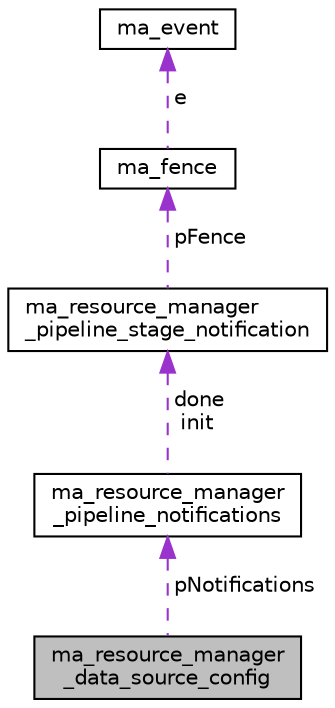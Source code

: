 digraph "ma_resource_manager_data_source_config"
{
 // LATEX_PDF_SIZE
  edge [fontname="Helvetica",fontsize="10",labelfontname="Helvetica",labelfontsize="10"];
  node [fontname="Helvetica",fontsize="10",shape=record];
  Node1 [label="ma_resource_manager\l_data_source_config",height=0.2,width=0.4,color="black", fillcolor="grey75", style="filled", fontcolor="black",tooltip=" "];
  Node2 -> Node1 [dir="back",color="darkorchid3",fontsize="10",style="dashed",label=" pNotifications" ,fontname="Helvetica"];
  Node2 [label="ma_resource_manager\l_pipeline_notifications",height=0.2,width=0.4,color="black", fillcolor="white", style="filled",URL="$structma__resource__manager__pipeline__notifications.html",tooltip=" "];
  Node3 -> Node2 [dir="back",color="darkorchid3",fontsize="10",style="dashed",label=" done\ninit" ,fontname="Helvetica"];
  Node3 [label="ma_resource_manager\l_pipeline_stage_notification",height=0.2,width=0.4,color="black", fillcolor="white", style="filled",URL="$structma__resource__manager__pipeline__stage__notification.html",tooltip=" "];
  Node4 -> Node3 [dir="back",color="darkorchid3",fontsize="10",style="dashed",label=" pFence" ,fontname="Helvetica"];
  Node4 [label="ma_fence",height=0.2,width=0.4,color="black", fillcolor="white", style="filled",URL="$structma__fence.html",tooltip=" "];
  Node5 -> Node4 [dir="back",color="darkorchid3",fontsize="10",style="dashed",label=" e" ,fontname="Helvetica"];
  Node5 [label="ma_event",height=0.2,width=0.4,color="black", fillcolor="white", style="filled",URL="$structma__event.html",tooltip=" "];
}
